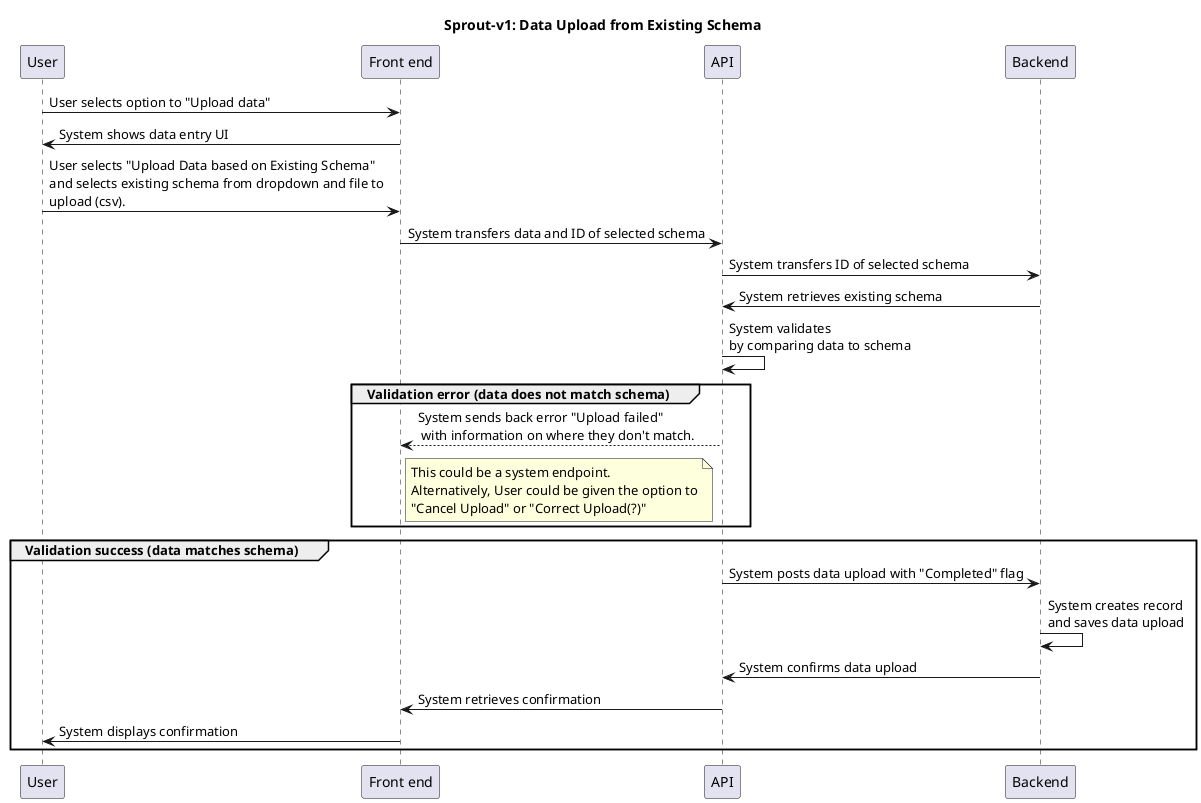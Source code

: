 @startuml sprout-v1-data-upload-sequence

title Sprout-v1: Data Upload from Existing Schema
' User uploads data to existing data schema

'Question: Will this process be identical for initial and subsequent uploads? 
'I'm guessing not? Should we create a new sequence diagram for that?

participant "User" as u
participant "Front end" as f
participant "API" as api
participant "Backend" as b

u -> f: User selects option to "Upload data"
f -> u: System shows data entry UI
u -> f: User selects "Upload Data based on Existing Schema"\nand selects existing schema from dropdown and file to\nupload (csv).
f -> api: System transfers data and ID of selected schema
api -> b: System transfers ID of selected schema 
b -> api: System retrieves existing schema
api -> api: System validates\nby comparing data to schema

group Validation error (data does not match schema)
    api --> f: System sends back error "Upload failed"\n with information on where they don't match.
    note right of f
        This could be a system endpoint.
        Alternatively, User could be given the option to
        "Cancel Upload" or "Correct Upload(?)"
    end note
end
group Validation success (data matches schema)
    api -> b: System posts data upload with "Completed" flag
    b -> b : System creates record\nand saves data upload
    b -> api: System confirms data upload
    api -> f: System retrieves confirmation
    f -> u: System displays confirmation
end

@enduml
